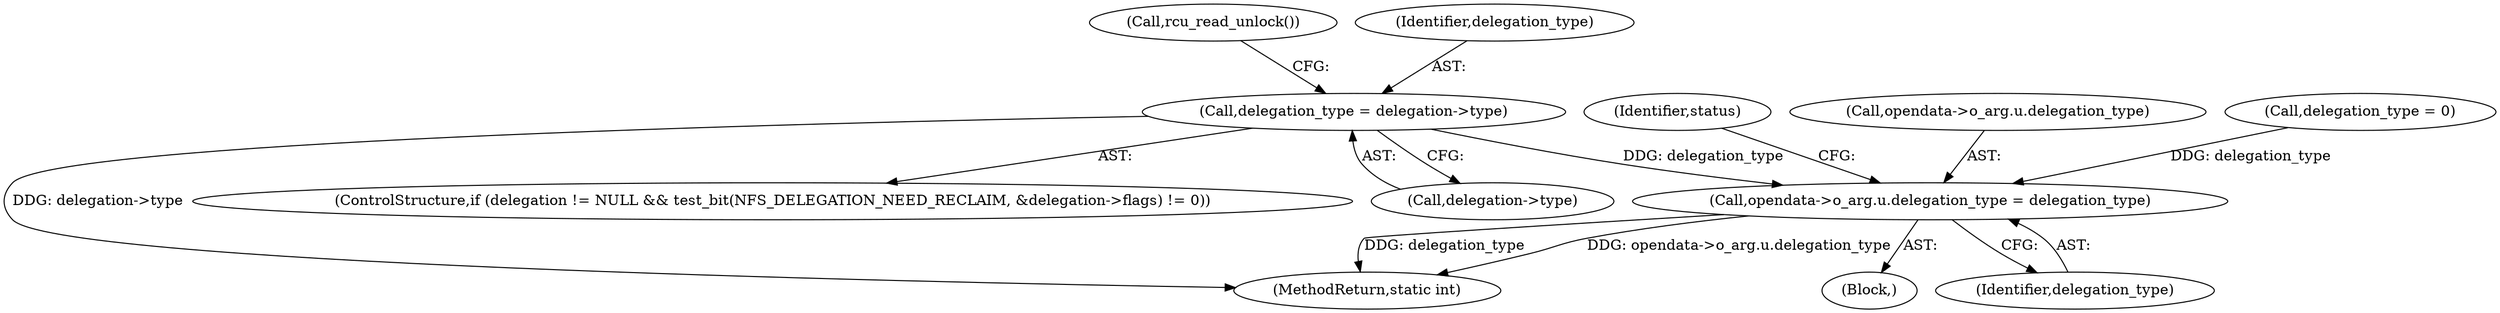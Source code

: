 digraph "0_linux_dc0b027dfadfcb8a5504f7d8052754bf8d501ab9_2@pointer" {
"1000162" [label="(Call,delegation_type = delegation->type)"];
"1000168" [label="(Call,opendata->o_arg.u.delegation_type = delegation_type)"];
"1000178" [label="(Identifier,status)"];
"1000103" [label="(Block,)"];
"1000164" [label="(Call,delegation->type)"];
"1000168" [label="(Call,opendata->o_arg.u.delegation_type = delegation_type)"];
"1000169" [label="(Call,opendata->o_arg.u.delegation_type)"];
"1000107" [label="(Call,delegation_type = 0)"];
"1000162" [label="(Call,delegation_type = delegation->type)"];
"1000186" [label="(MethodReturn,static int)"];
"1000149" [label="(ControlStructure,if (delegation != NULL && test_bit(NFS_DELEGATION_NEED_RECLAIM, &delegation->flags) != 0))"];
"1000167" [label="(Call,rcu_read_unlock())"];
"1000176" [label="(Identifier,delegation_type)"];
"1000163" [label="(Identifier,delegation_type)"];
"1000162" -> "1000149"  [label="AST: "];
"1000162" -> "1000164"  [label="CFG: "];
"1000163" -> "1000162"  [label="AST: "];
"1000164" -> "1000162"  [label="AST: "];
"1000167" -> "1000162"  [label="CFG: "];
"1000162" -> "1000186"  [label="DDG: delegation->type"];
"1000162" -> "1000168"  [label="DDG: delegation_type"];
"1000168" -> "1000103"  [label="AST: "];
"1000168" -> "1000176"  [label="CFG: "];
"1000169" -> "1000168"  [label="AST: "];
"1000176" -> "1000168"  [label="AST: "];
"1000178" -> "1000168"  [label="CFG: "];
"1000168" -> "1000186"  [label="DDG: opendata->o_arg.u.delegation_type"];
"1000168" -> "1000186"  [label="DDG: delegation_type"];
"1000107" -> "1000168"  [label="DDG: delegation_type"];
}
